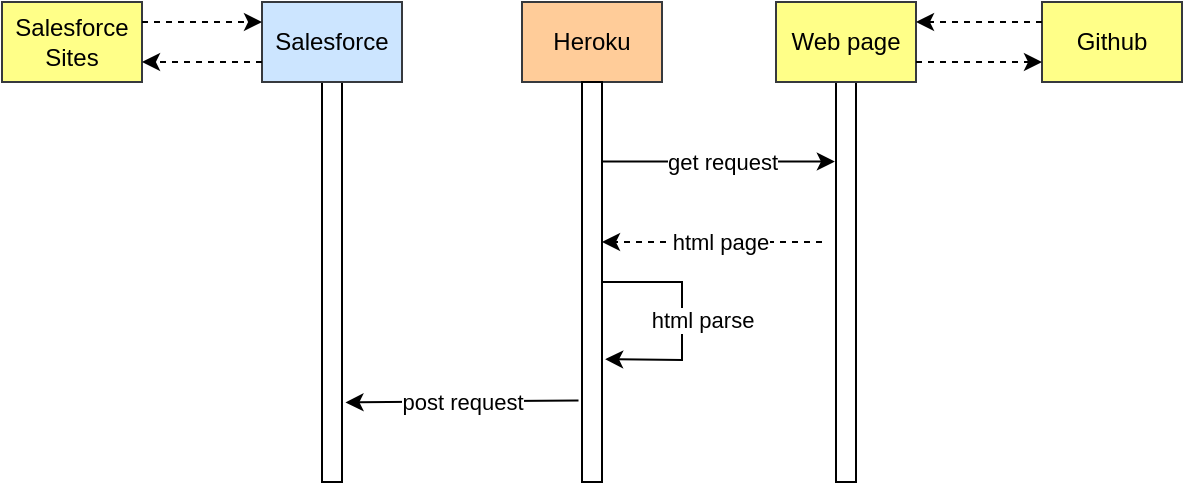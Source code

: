 <mxfile version="16.6.4" type="github">
  <diagram id="bX-ItO7ee8GlbuZGgGAT" name="Page-1">
    <mxGraphModel dx="539" dy="350" grid="1" gridSize="10" guides="1" tooltips="1" connect="1" arrows="1" fold="1" page="1" pageScale="1" pageWidth="827" pageHeight="1169" math="0" shadow="0">
      <root>
        <mxCell id="0" />
        <mxCell id="1" parent="0" />
        <mxCell id="RFMa_diVaxnmyDunJ_oV-2" value="Heroku" style="rounded=0;whiteSpace=wrap;html=1;fillColor=#ffcc99;strokeColor=#36393d;" parent="1" vertex="1">
          <mxGeometry x="290" y="240" width="70" height="40" as="geometry" />
        </mxCell>
        <mxCell id="RFMa_diVaxnmyDunJ_oV-11" value="" style="endArrow=classic;html=1;rounded=0;entryX=1;entryY=0.4;entryDx=0;entryDy=0;dashed=1;entryPerimeter=0;" parent="1" target="0hB4XiBOAQGGQ3J1hZLm-4" edge="1">
          <mxGeometry width="50" height="50" relative="1" as="geometry">
            <mxPoint x="440" y="360" as="sourcePoint" />
            <mxPoint x="420" y="240" as="targetPoint" />
          </mxGeometry>
        </mxCell>
        <mxCell id="0hB4XiBOAQGGQ3J1hZLm-1" value="html page" style="edgeLabel;html=1;align=center;verticalAlign=middle;resizable=0;points=[];" parent="RFMa_diVaxnmyDunJ_oV-11" vertex="1" connectable="0">
          <mxGeometry x="-0.23" y="-2" relative="1" as="geometry">
            <mxPoint x="-9" y="2" as="offset" />
          </mxGeometry>
        </mxCell>
        <mxCell id="RFMa_diVaxnmyDunJ_oV-12" value="get request" style="endArrow=classic;html=1;rounded=0;exitX=1.024;exitY=0.199;exitDx=0;exitDy=0;entryX=-0.057;entryY=0.199;entryDx=0;entryDy=0;exitPerimeter=0;entryPerimeter=0;" parent="1" source="0hB4XiBOAQGGQ3J1hZLm-4" target="0hB4XiBOAQGGQ3J1hZLm-5" edge="1">
          <mxGeometry x="0.029" width="50" height="50" relative="1" as="geometry">
            <mxPoint x="410" y="290" as="sourcePoint" />
            <mxPoint x="460" y="240" as="targetPoint" />
            <mxPoint as="offset" />
          </mxGeometry>
        </mxCell>
        <mxCell id="0hB4XiBOAQGGQ3J1hZLm-2" value="" style="rounded=0;whiteSpace=wrap;html=1;" parent="1" vertex="1">
          <mxGeometry x="190" y="280" width="10" height="200" as="geometry" />
        </mxCell>
        <mxCell id="0hB4XiBOAQGGQ3J1hZLm-4" value="" style="rounded=0;whiteSpace=wrap;html=1;" parent="1" vertex="1">
          <mxGeometry x="320" y="280" width="10" height="200" as="geometry" />
        </mxCell>
        <mxCell id="0hB4XiBOAQGGQ3J1hZLm-5" value="" style="rounded=0;whiteSpace=wrap;html=1;" parent="1" vertex="1">
          <mxGeometry x="447" y="280" width="10" height="200" as="geometry" />
        </mxCell>
        <mxCell id="0hB4XiBOAQGGQ3J1hZLm-6" value="Web page" style="rounded=0;whiteSpace=wrap;html=1;fillColor=#ffff88;strokeColor=#36393d;" parent="1" vertex="1">
          <mxGeometry x="417" y="240" width="70" height="40" as="geometry" />
        </mxCell>
        <mxCell id="0hB4XiBOAQGGQ3J1hZLm-11" value="post&amp;nbsp;request" style="endArrow=none;html=1;rounded=0;exitX=1.174;exitY=0.801;exitDx=0;exitDy=0;entryX=-0.174;entryY=0.796;entryDx=0;entryDy=0;startArrow=classic;startFill=1;endFill=0;entryPerimeter=0;exitPerimeter=0;" parent="1" source="0hB4XiBOAQGGQ3J1hZLm-2" target="0hB4XiBOAQGGQ3J1hZLm-4" edge="1">
          <mxGeometry width="50" height="50" relative="1" as="geometry">
            <mxPoint x="230" y="450" as="sourcePoint" />
            <mxPoint x="347" y="450" as="targetPoint" />
            <mxPoint as="offset" />
          </mxGeometry>
        </mxCell>
        <mxCell id="0hB4XiBOAQGGQ3J1hZLm-12" value="html parse" style="endArrow=classic;html=1;rounded=0;exitX=1;exitY=0.5;exitDx=0;exitDy=0;entryX=1.159;entryY=0.693;entryDx=0;entryDy=0;entryPerimeter=0;" parent="1" source="0hB4XiBOAQGGQ3J1hZLm-4" target="0hB4XiBOAQGGQ3J1hZLm-4" edge="1">
          <mxGeometry y="10" width="50" height="50" relative="1" as="geometry">
            <mxPoint x="330" y="390.0" as="sourcePoint" />
            <mxPoint x="360" y="420" as="targetPoint" />
            <mxPoint as="offset" />
            <Array as="points">
              <mxPoint x="370" y="380" />
              <mxPoint x="370" y="400" />
              <mxPoint x="370" y="419" />
            </Array>
          </mxGeometry>
        </mxCell>
        <mxCell id="0hB4XiBOAQGGQ3J1hZLm-16" value="Github" style="rounded=0;whiteSpace=wrap;html=1;fillColor=#ffff88;strokeColor=#36393d;" parent="1" vertex="1">
          <mxGeometry x="550" y="240" width="70" height="40" as="geometry" />
        </mxCell>
        <mxCell id="0hB4XiBOAQGGQ3J1hZLm-17" value="Salesforce" style="rounded=0;whiteSpace=wrap;html=1;fillColor=#cce5ff;strokeColor=#36393d;" parent="1" vertex="1">
          <mxGeometry x="160" y="240" width="70" height="40" as="geometry" />
        </mxCell>
        <mxCell id="0hB4XiBOAQGGQ3J1hZLm-18" value="Salesforce&lt;br&gt;Sites" style="rounded=0;whiteSpace=wrap;html=1;fillColor=#ffff88;strokeColor=#36393d;" parent="1" vertex="1">
          <mxGeometry x="30" y="240" width="70" height="40" as="geometry" />
        </mxCell>
        <mxCell id="0hB4XiBOAQGGQ3J1hZLm-21" value="" style="endArrow=classic;html=1;rounded=0;dashed=1;exitX=0;exitY=0.75;exitDx=0;exitDy=0;entryX=1;entryY=0.75;entryDx=0;entryDy=0;" parent="1" source="0hB4XiBOAQGGQ3J1hZLm-17" target="0hB4XiBOAQGGQ3J1hZLm-18" edge="1">
          <mxGeometry width="50" height="50" relative="1" as="geometry">
            <mxPoint x="290" y="300" as="sourcePoint" />
            <mxPoint x="340" y="250" as="targetPoint" />
          </mxGeometry>
        </mxCell>
        <mxCell id="0hB4XiBOAQGGQ3J1hZLm-22" value="" style="endArrow=classic;html=1;rounded=0;dashed=1;exitX=1;exitY=0.25;exitDx=0;exitDy=0;entryX=0;entryY=0.25;entryDx=0;entryDy=0;" parent="1" source="0hB4XiBOAQGGQ3J1hZLm-18" target="0hB4XiBOAQGGQ3J1hZLm-17" edge="1">
          <mxGeometry width="50" height="50" relative="1" as="geometry">
            <mxPoint x="290" y="300" as="sourcePoint" />
            <mxPoint x="340" y="250" as="targetPoint" />
          </mxGeometry>
        </mxCell>
        <mxCell id="0hB4XiBOAQGGQ3J1hZLm-23" value="" style="endArrow=classic;html=1;rounded=0;dashed=1;exitX=1;exitY=0.75;exitDx=0;exitDy=0;entryX=0;entryY=0.75;entryDx=0;entryDy=0;" parent="1" edge="1" target="0hB4XiBOAQGGQ3J1hZLm-16" source="0hB4XiBOAQGGQ3J1hZLm-6">
          <mxGeometry width="50" height="50" relative="1" as="geometry">
            <mxPoint x="469.16" y="240" as="sourcePoint" />
            <mxPoint x="469.16" y="200" as="targetPoint" />
          </mxGeometry>
        </mxCell>
        <mxCell id="0hB4XiBOAQGGQ3J1hZLm-24" value="" style="endArrow=classic;html=1;rounded=0;dashed=1;exitX=0;exitY=0.25;exitDx=0;exitDy=0;entryX=1;entryY=0.25;entryDx=0;entryDy=0;" parent="1" edge="1" target="0hB4XiBOAQGGQ3J1hZLm-6" source="0hB4XiBOAQGGQ3J1hZLm-16">
          <mxGeometry width="50" height="50" relative="1" as="geometry">
            <mxPoint x="434.16" y="200" as="sourcePoint" />
            <mxPoint x="434.16" y="240" as="targetPoint" />
          </mxGeometry>
        </mxCell>
      </root>
    </mxGraphModel>
  </diagram>
</mxfile>
